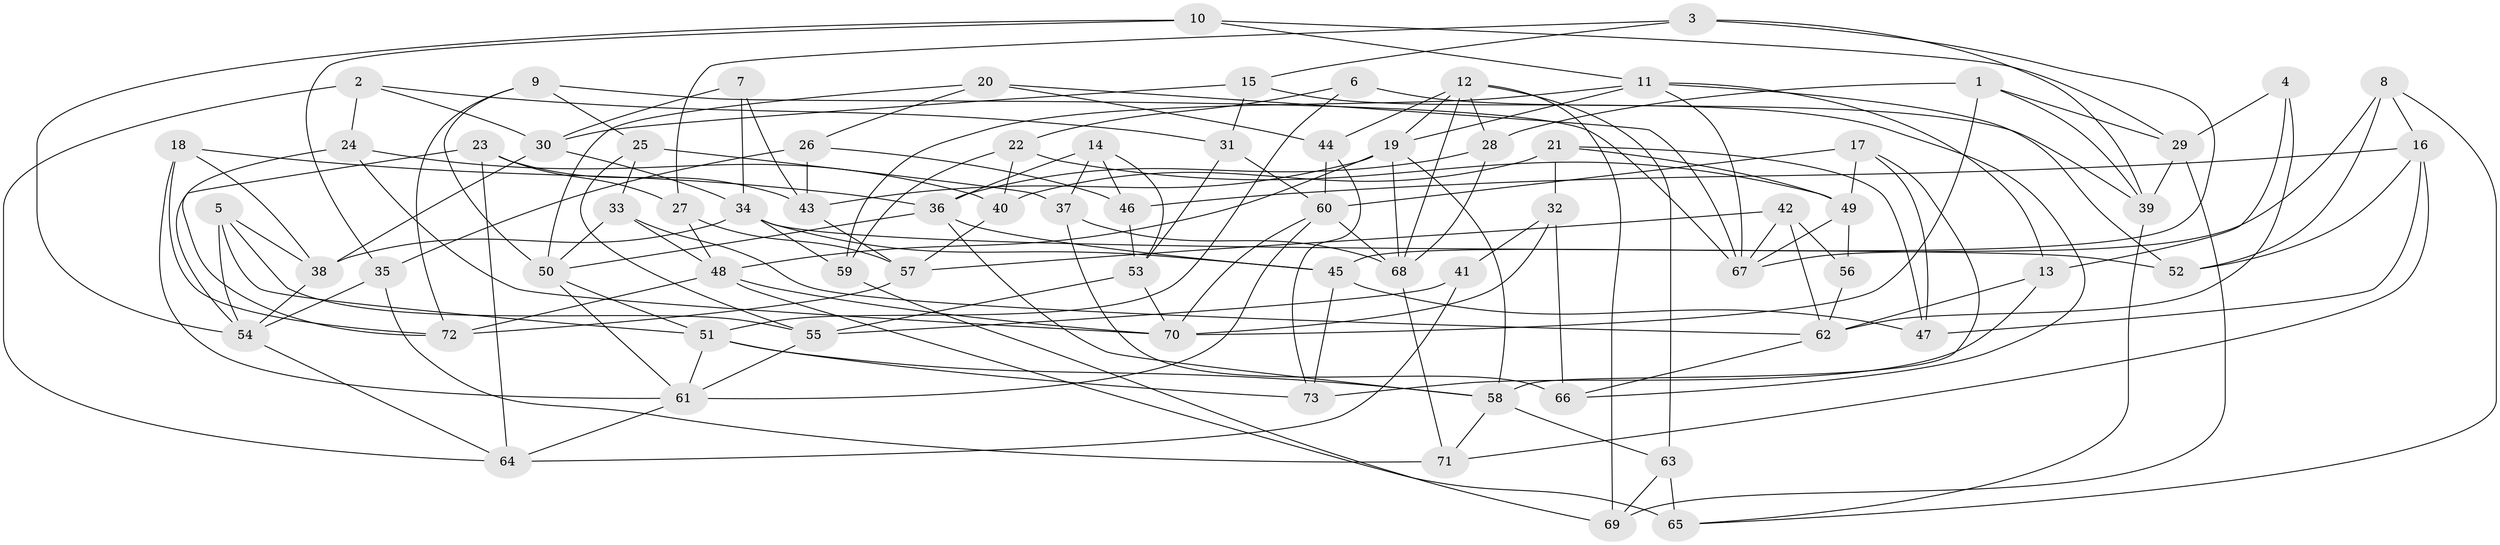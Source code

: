 // original degree distribution, {4: 1.0}
// Generated by graph-tools (version 1.1) at 2025/38/03/04/25 23:38:16]
// undirected, 73 vertices, 166 edges
graph export_dot {
  node [color=gray90,style=filled];
  1;
  2;
  3;
  4;
  5;
  6;
  7;
  8;
  9;
  10;
  11;
  12;
  13;
  14;
  15;
  16;
  17;
  18;
  19;
  20;
  21;
  22;
  23;
  24;
  25;
  26;
  27;
  28;
  29;
  30;
  31;
  32;
  33;
  34;
  35;
  36;
  37;
  38;
  39;
  40;
  41;
  42;
  43;
  44;
  45;
  46;
  47;
  48;
  49;
  50;
  51;
  52;
  53;
  54;
  55;
  56;
  57;
  58;
  59;
  60;
  61;
  62;
  63;
  64;
  65;
  66;
  67;
  68;
  69;
  70;
  71;
  72;
  73;
  1 -- 28 [weight=1.0];
  1 -- 29 [weight=1.0];
  1 -- 39 [weight=1.0];
  1 -- 70 [weight=1.0];
  2 -- 24 [weight=1.0];
  2 -- 30 [weight=1.0];
  2 -- 31 [weight=1.0];
  2 -- 64 [weight=1.0];
  3 -- 15 [weight=1.0];
  3 -- 27 [weight=1.0];
  3 -- 39 [weight=1.0];
  3 -- 45 [weight=1.0];
  4 -- 13 [weight=1.0];
  4 -- 29 [weight=2.0];
  4 -- 62 [weight=1.0];
  5 -- 38 [weight=1.0];
  5 -- 51 [weight=1.0];
  5 -- 54 [weight=1.0];
  5 -- 55 [weight=1.0];
  6 -- 22 [weight=1.0];
  6 -- 39 [weight=2.0];
  6 -- 51 [weight=1.0];
  7 -- 30 [weight=1.0];
  7 -- 34 [weight=1.0];
  7 -- 43 [weight=2.0];
  8 -- 16 [weight=1.0];
  8 -- 52 [weight=1.0];
  8 -- 65 [weight=1.0];
  8 -- 67 [weight=1.0];
  9 -- 25 [weight=1.0];
  9 -- 50 [weight=1.0];
  9 -- 67 [weight=1.0];
  9 -- 72 [weight=1.0];
  10 -- 11 [weight=1.0];
  10 -- 29 [weight=1.0];
  10 -- 35 [weight=1.0];
  10 -- 54 [weight=1.0];
  11 -- 13 [weight=1.0];
  11 -- 19 [weight=1.0];
  11 -- 52 [weight=1.0];
  11 -- 59 [weight=1.0];
  11 -- 67 [weight=1.0];
  12 -- 19 [weight=1.0];
  12 -- 28 [weight=1.0];
  12 -- 44 [weight=1.0];
  12 -- 63 [weight=1.0];
  12 -- 68 [weight=1.0];
  12 -- 69 [weight=1.0];
  13 -- 62 [weight=1.0];
  13 -- 73 [weight=1.0];
  14 -- 36 [weight=1.0];
  14 -- 37 [weight=1.0];
  14 -- 46 [weight=1.0];
  14 -- 53 [weight=1.0];
  15 -- 30 [weight=1.0];
  15 -- 31 [weight=1.0];
  15 -- 66 [weight=1.0];
  16 -- 46 [weight=1.0];
  16 -- 47 [weight=2.0];
  16 -- 52 [weight=1.0];
  16 -- 71 [weight=1.0];
  17 -- 47 [weight=1.0];
  17 -- 49 [weight=1.0];
  17 -- 58 [weight=1.0];
  17 -- 60 [weight=1.0];
  18 -- 36 [weight=1.0];
  18 -- 38 [weight=1.0];
  18 -- 61 [weight=1.0];
  18 -- 72 [weight=1.0];
  19 -- 43 [weight=1.0];
  19 -- 48 [weight=1.0];
  19 -- 58 [weight=1.0];
  19 -- 68 [weight=1.0];
  20 -- 26 [weight=1.0];
  20 -- 44 [weight=1.0];
  20 -- 50 [weight=1.0];
  20 -- 67 [weight=1.0];
  21 -- 32 [weight=1.0];
  21 -- 40 [weight=1.0];
  21 -- 47 [weight=1.0];
  21 -- 49 [weight=1.0];
  22 -- 40 [weight=1.0];
  22 -- 49 [weight=1.0];
  22 -- 59 [weight=1.0];
  23 -- 27 [weight=1.0];
  23 -- 43 [weight=1.0];
  23 -- 54 [weight=1.0];
  23 -- 64 [weight=1.0];
  24 -- 40 [weight=1.0];
  24 -- 70 [weight=1.0];
  24 -- 72 [weight=1.0];
  25 -- 33 [weight=1.0];
  25 -- 37 [weight=1.0];
  25 -- 55 [weight=1.0];
  26 -- 35 [weight=1.0];
  26 -- 43 [weight=1.0];
  26 -- 46 [weight=1.0];
  27 -- 48 [weight=1.0];
  27 -- 57 [weight=1.0];
  28 -- 36 [weight=1.0];
  28 -- 68 [weight=1.0];
  29 -- 39 [weight=1.0];
  29 -- 69 [weight=1.0];
  30 -- 34 [weight=1.0];
  30 -- 38 [weight=2.0];
  31 -- 53 [weight=1.0];
  31 -- 60 [weight=1.0];
  32 -- 41 [weight=1.0];
  32 -- 66 [weight=1.0];
  32 -- 70 [weight=1.0];
  33 -- 48 [weight=1.0];
  33 -- 50 [weight=1.0];
  33 -- 62 [weight=1.0];
  34 -- 38 [weight=1.0];
  34 -- 45 [weight=1.0];
  34 -- 52 [weight=1.0];
  34 -- 59 [weight=1.0];
  35 -- 54 [weight=1.0];
  35 -- 71 [weight=1.0];
  36 -- 45 [weight=1.0];
  36 -- 50 [weight=1.0];
  36 -- 58 [weight=1.0];
  37 -- 66 [weight=1.0];
  37 -- 68 [weight=1.0];
  38 -- 54 [weight=1.0];
  39 -- 65 [weight=1.0];
  40 -- 57 [weight=1.0];
  41 -- 55 [weight=1.0];
  41 -- 64 [weight=2.0];
  42 -- 56 [weight=1.0];
  42 -- 57 [weight=1.0];
  42 -- 62 [weight=1.0];
  42 -- 67 [weight=1.0];
  43 -- 57 [weight=1.0];
  44 -- 60 [weight=1.0];
  44 -- 73 [weight=1.0];
  45 -- 47 [weight=2.0];
  45 -- 73 [weight=1.0];
  46 -- 53 [weight=1.0];
  48 -- 65 [weight=1.0];
  48 -- 70 [weight=1.0];
  48 -- 72 [weight=1.0];
  49 -- 56 [weight=2.0];
  49 -- 67 [weight=1.0];
  50 -- 51 [weight=1.0];
  50 -- 61 [weight=1.0];
  51 -- 58 [weight=1.0];
  51 -- 61 [weight=1.0];
  51 -- 73 [weight=1.0];
  53 -- 55 [weight=2.0];
  53 -- 70 [weight=1.0];
  54 -- 64 [weight=1.0];
  55 -- 61 [weight=1.0];
  56 -- 62 [weight=1.0];
  57 -- 72 [weight=2.0];
  58 -- 63 [weight=1.0];
  58 -- 71 [weight=1.0];
  59 -- 69 [weight=1.0];
  60 -- 61 [weight=1.0];
  60 -- 68 [weight=1.0];
  60 -- 70 [weight=1.0];
  61 -- 64 [weight=1.0];
  62 -- 66 [weight=1.0];
  63 -- 65 [weight=1.0];
  63 -- 69 [weight=1.0];
  68 -- 71 [weight=1.0];
}
